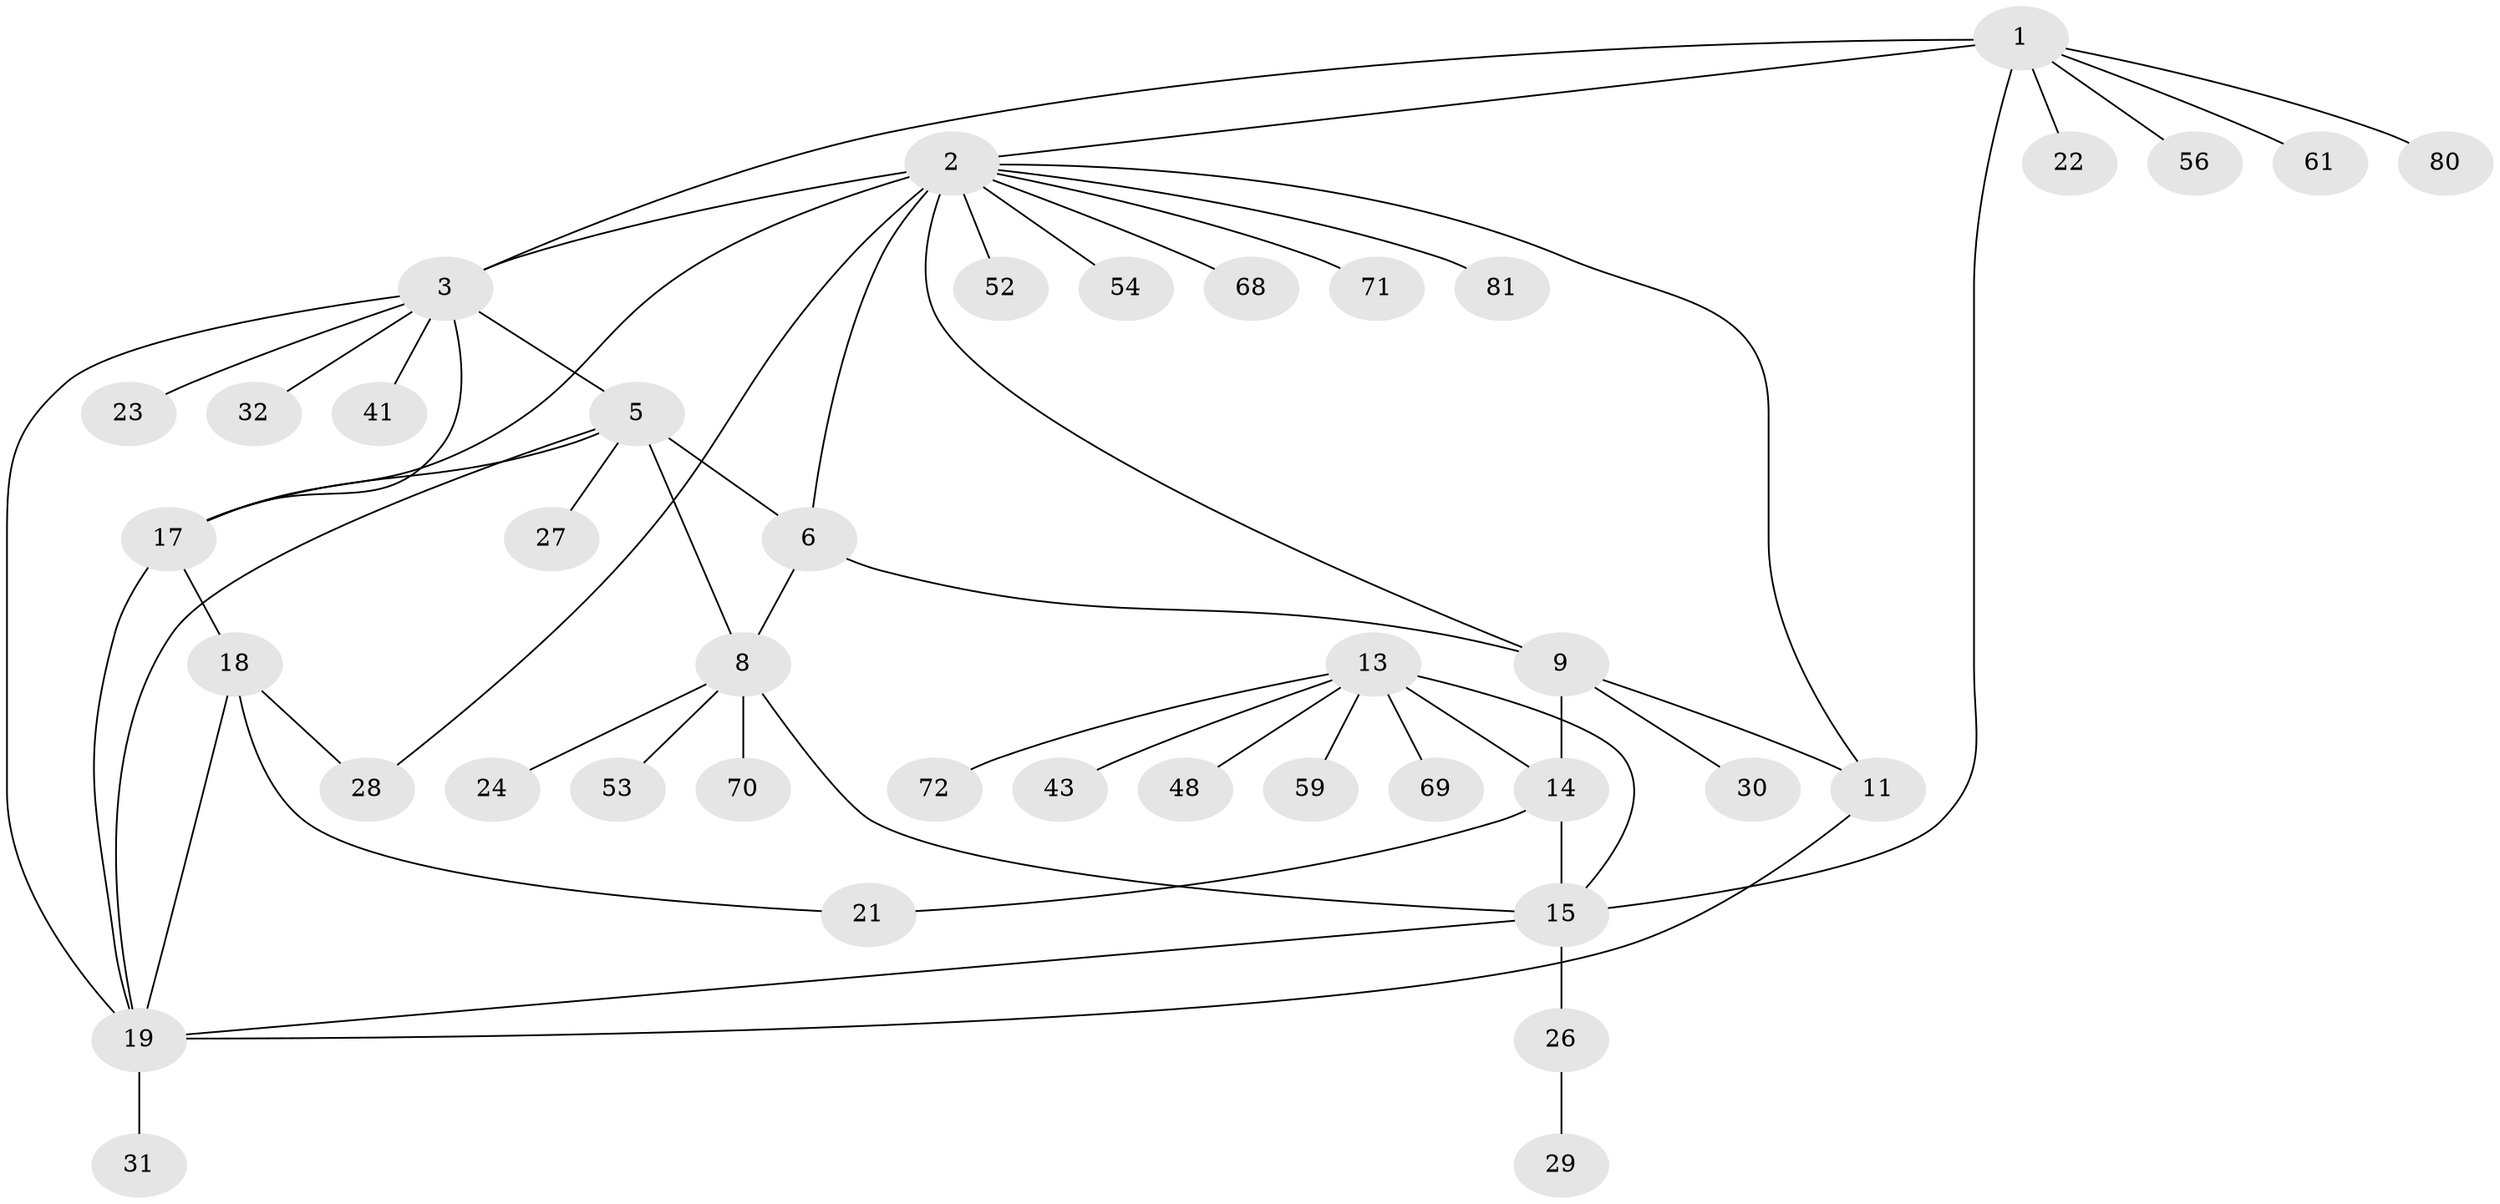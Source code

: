 // original degree distribution, {9: 0.036585365853658534, 6: 0.0975609756097561, 5: 0.024390243902439025, 7: 0.036585365853658534, 10: 0.012195121951219513, 4: 0.012195121951219513, 8: 0.012195121951219513, 11: 0.012195121951219513, 2: 0.13414634146341464, 1: 0.5975609756097561, 3: 0.024390243902439025}
// Generated by graph-tools (version 1.1) at 2025/15/03/09/25 04:15:58]
// undirected, 41 vertices, 57 edges
graph export_dot {
graph [start="1"]
  node [color=gray90,style=filled];
  1 [super="+37"];
  2 [super="+10"];
  3 [super="+4+45+46"];
  5 [super="+40+7"];
  6 [super="+66"];
  8;
  9 [super="+38+12+50+62+73"];
  11;
  13;
  14 [super="+42"];
  15 [super="+16+64"];
  17 [super="+25+20+65+63"];
  18 [super="+36"];
  19 [super="+49+77+82"];
  21;
  22;
  23;
  24 [super="+58"];
  26;
  27;
  28 [super="+55"];
  29 [super="+67"];
  30;
  31 [super="+39"];
  32;
  41;
  43;
  48;
  52;
  53 [super="+79+74"];
  54;
  56;
  59;
  61;
  68;
  69;
  70;
  71;
  72;
  80;
  81;
  1 -- 2;
  1 -- 3 [weight=2];
  1 -- 22;
  1 -- 56;
  1 -- 61;
  1 -- 80;
  1 -- 15;
  2 -- 3 [weight=2];
  2 -- 52;
  2 -- 68;
  2 -- 71;
  2 -- 9 [weight=2];
  2 -- 11;
  2 -- 81;
  2 -- 54;
  2 -- 28;
  2 -- 17;
  2 -- 6;
  3 -- 17;
  3 -- 32;
  3 -- 5;
  3 -- 23;
  3 -- 41;
  3 -- 19;
  5 -- 6 [weight=2];
  5 -- 8 [weight=2];
  5 -- 17;
  5 -- 19;
  5 -- 27;
  6 -- 8;
  6 -- 9;
  8 -- 24;
  8 -- 53;
  8 -- 70;
  8 -- 15;
  9 -- 11 [weight=2];
  9 -- 14;
  9 -- 30;
  11 -- 19;
  13 -- 14;
  13 -- 15 [weight=2];
  13 -- 43;
  13 -- 48;
  13 -- 59;
  13 -- 69;
  13 -- 72;
  14 -- 15 [weight=2];
  14 -- 21;
  15 -- 19;
  15 -- 26;
  17 -- 18 [weight=2];
  17 -- 19 [weight=2];
  18 -- 19;
  18 -- 21;
  18 -- 28;
  19 -- 31;
  26 -- 29;
}
